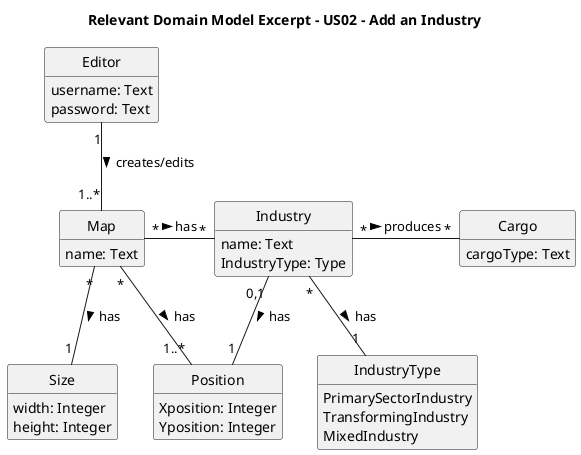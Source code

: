 @startuml
hide circle
hide methods


title: Relevant Domain Model Excerpt - US02 - Add an Industry

class Editor {
   username: Text
   password: Text
}

class Map {
   name: Text
}

class Size {
   width: Integer
   height: Integer
}

class Industry {
   name: Text
   IndustryType: Type
}

class Position {
   Xposition: Integer
   Yposition: Integer
}

class IndustryType {
    PrimarySectorIndustry
    TransformingIndustry
    MixedIndustry
}
class Cargo {
    cargoType: Text
}

Editor "1" -- "1..*" Map : creates/edits >

Map "*" -- "1" Size : has >
Map "*" -- "1..*" Position : has >
Map "*" - "*" Industry : has >

Industry "0,1" -- "1" Position : has >
Industry "*" -- "1" IndustryType : has >
Industry "*" - "*" Cargo : produces >

@enduml

